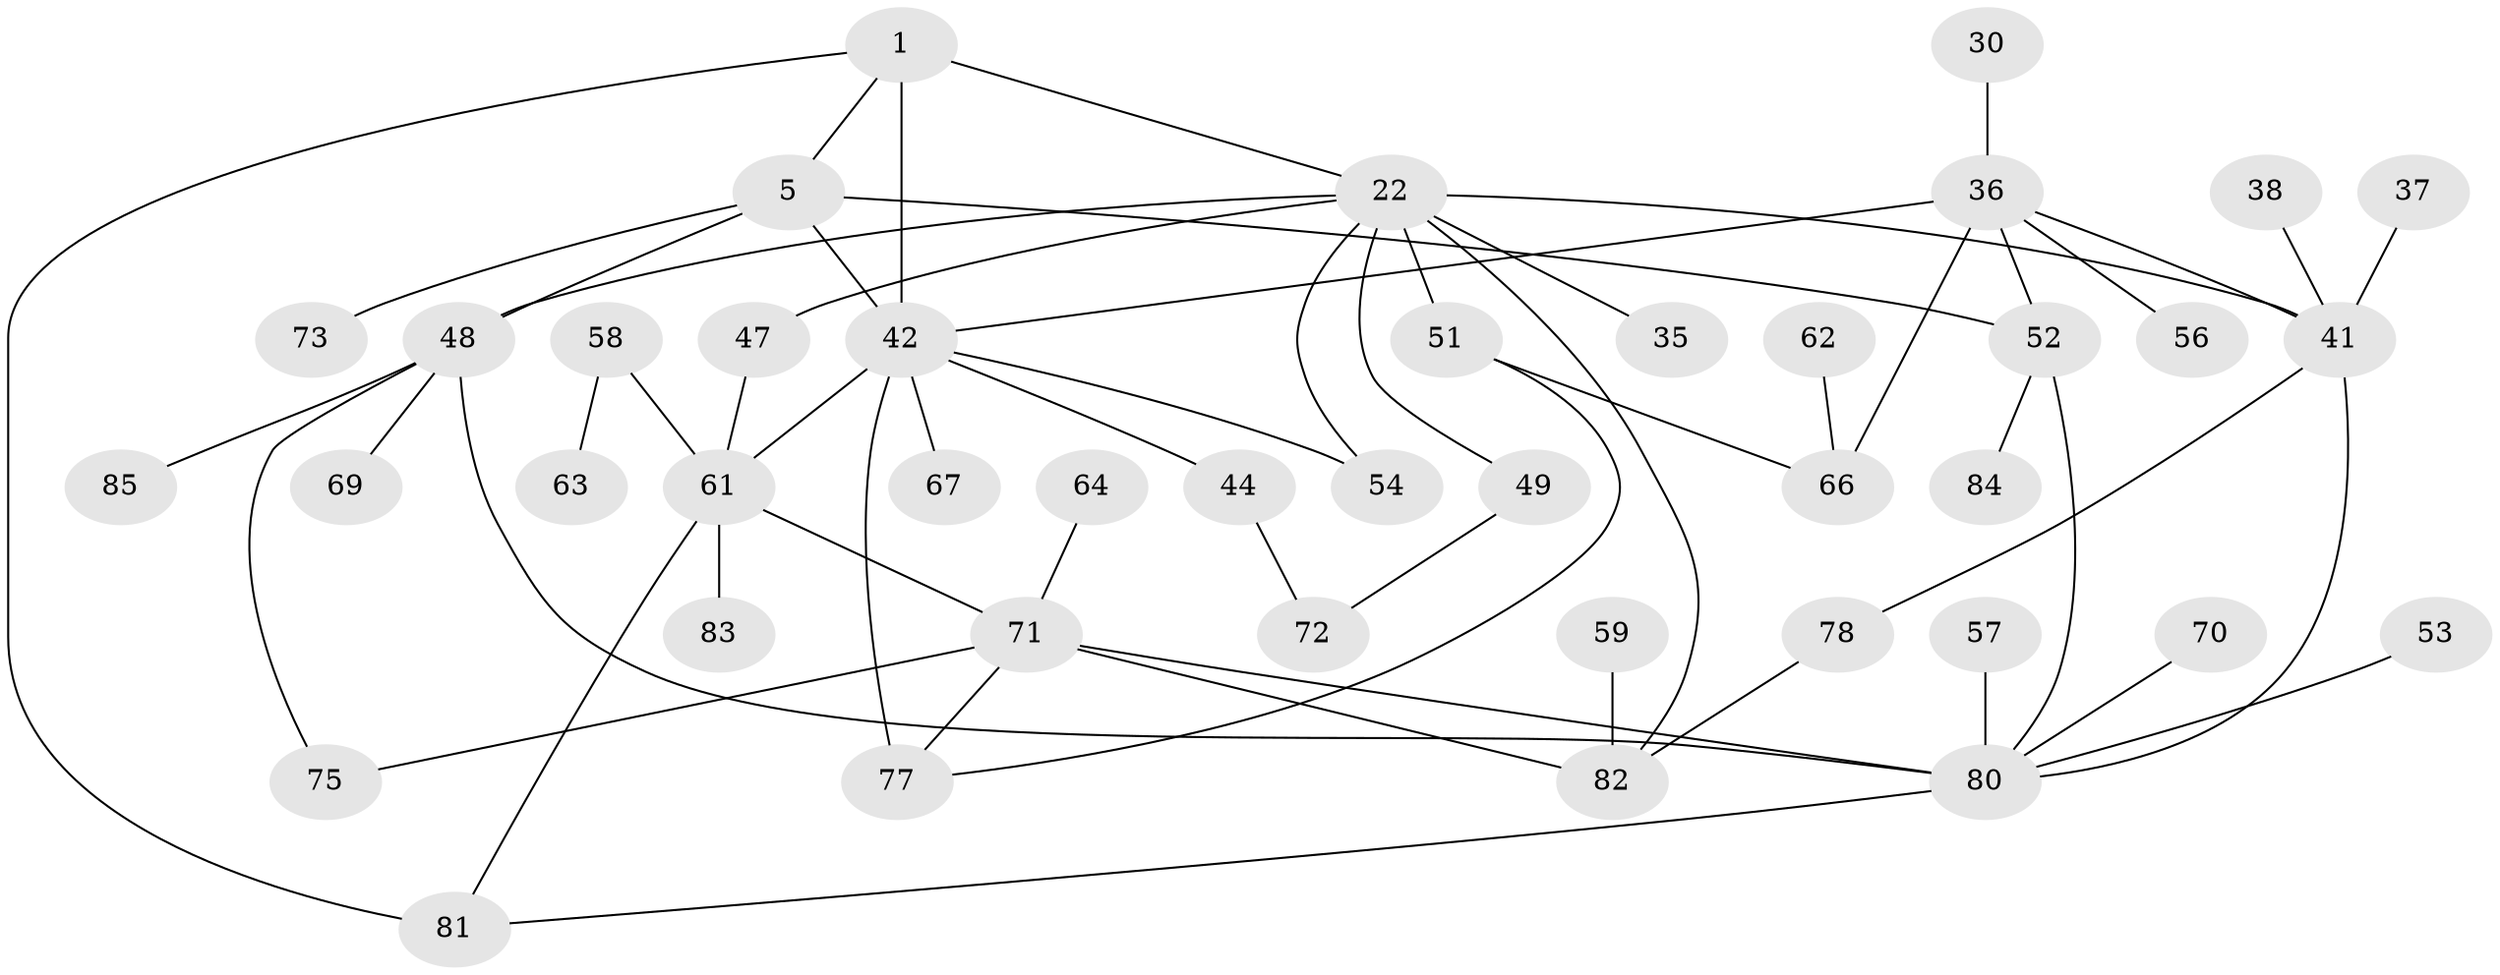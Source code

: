 // original degree distribution, {7: 0.07058823529411765, 8: 0.011764705882352941, 6: 0.03529411764705882, 4: 0.08235294117647059, 3: 0.24705882352941178, 5: 0.058823529411764705, 2: 0.2823529411764706, 1: 0.21176470588235294}
// Generated by graph-tools (version 1.1) at 2025/42/03/09/25 04:42:47]
// undirected, 42 vertices, 59 edges
graph export_dot {
graph [start="1"]
  node [color=gray90,style=filled];
  1;
  5 [super="+3"];
  22 [super="+9"];
  30;
  35;
  36 [super="+26"];
  37;
  38;
  41 [super="+20+39"];
  42 [super="+16+28+34"];
  44;
  47;
  48 [super="+24+33"];
  49;
  51 [super="+19"];
  52 [super="+4+40"];
  53;
  54;
  56;
  57;
  58;
  59;
  61 [super="+46+8"];
  62;
  63;
  64;
  66 [super="+50"];
  67;
  69;
  70;
  71 [super="+31+60+65+68"];
  72;
  73 [super="+18"];
  75;
  77 [super="+76"];
  78;
  80 [super="+12+55+15+10"];
  81 [super="+74+79"];
  82 [super="+45"];
  83;
  84;
  85;
  1 -- 22 [weight=2];
  1 -- 5 [weight=2];
  1 -- 81;
  1 -- 42 [weight=2];
  5 -- 48 [weight=2];
  5 -- 52 [weight=2];
  5 -- 42;
  5 -- 73;
  22 -- 35;
  22 -- 49;
  22 -- 47;
  22 -- 51 [weight=2];
  22 -- 54;
  22 -- 41 [weight=2];
  22 -- 48;
  22 -- 82;
  30 -- 36;
  36 -- 52;
  36 -- 56;
  36 -- 41;
  36 -- 42 [weight=2];
  36 -- 66;
  37 -- 41;
  38 -- 41;
  41 -- 80;
  41 -- 78;
  42 -- 67;
  42 -- 77 [weight=3];
  42 -- 44;
  42 -- 54;
  42 -- 61 [weight=3];
  44 -- 72;
  47 -- 61;
  48 -- 75;
  48 -- 85;
  48 -- 80;
  48 -- 69;
  49 -- 72;
  51 -- 77;
  51 -- 66;
  52 -- 84;
  52 -- 80 [weight=3];
  53 -- 80;
  57 -- 80;
  58 -- 63;
  58 -- 61;
  59 -- 82;
  61 -- 81 [weight=2];
  61 -- 83;
  61 -- 71 [weight=3];
  62 -- 66;
  64 -- 71;
  70 -- 80;
  71 -- 82 [weight=2];
  71 -- 80 [weight=3];
  71 -- 77 [weight=2];
  71 -- 75;
  78 -- 82;
  80 -- 81 [weight=2];
}
